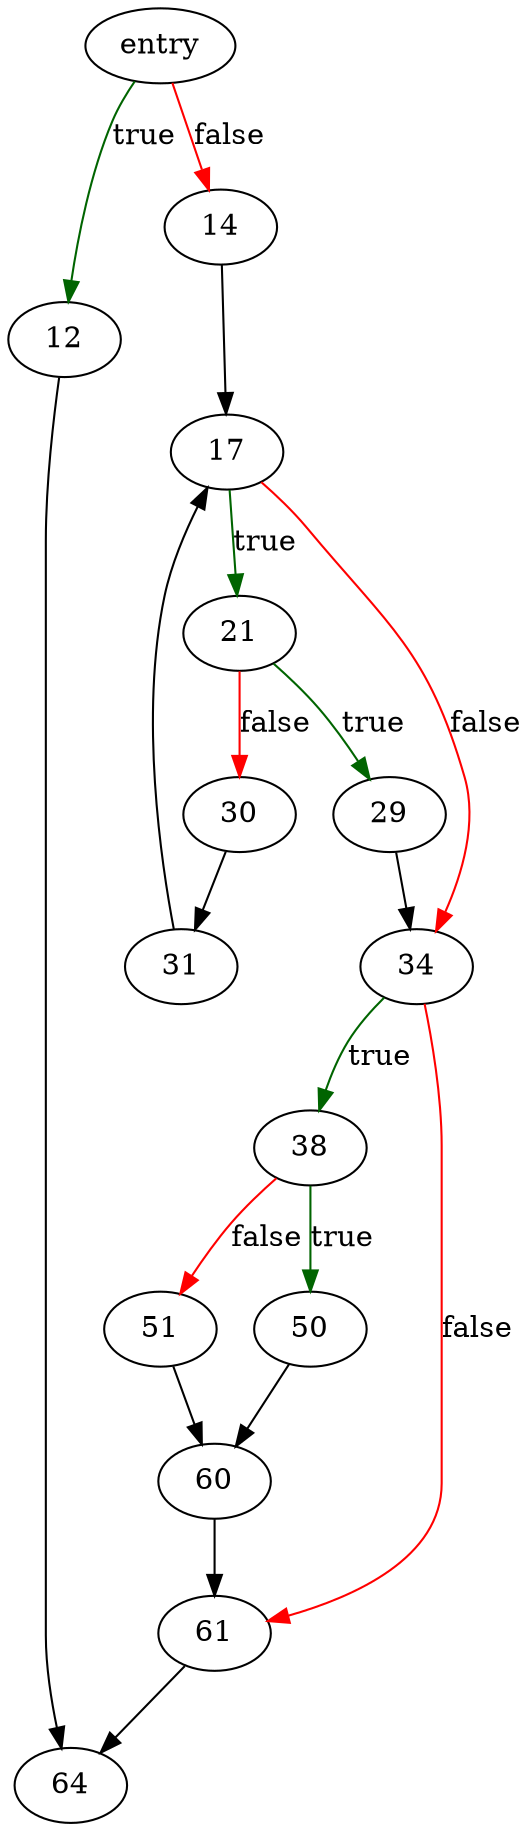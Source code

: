 digraph "sqlite3_auto_extension" {
	// Node definitions.
	1 [label=entry];
	12;
	14;
	17;
	21;
	29;
	30;
	31;
	34;
	38;
	50;
	51;
	60;
	61;
	64;

	// Edge definitions.
	1 -> 12 [
		color=darkgreen
		label=true
	];
	1 -> 14 [
		color=red
		label=false
	];
	12 -> 64;
	14 -> 17;
	17 -> 21 [
		color=darkgreen
		label=true
	];
	17 -> 34 [
		color=red
		label=false
	];
	21 -> 29 [
		color=darkgreen
		label=true
	];
	21 -> 30 [
		color=red
		label=false
	];
	29 -> 34;
	30 -> 31;
	31 -> 17;
	34 -> 38 [
		color=darkgreen
		label=true
	];
	34 -> 61 [
		color=red
		label=false
	];
	38 -> 50 [
		color=darkgreen
		label=true
	];
	38 -> 51 [
		color=red
		label=false
	];
	50 -> 60;
	51 -> 60;
	60 -> 61;
	61 -> 64;
}